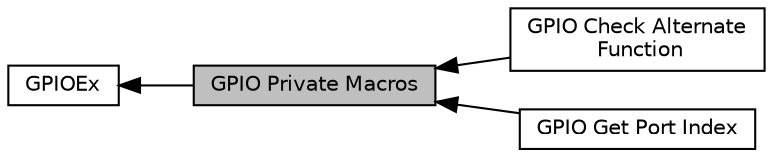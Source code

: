 digraph "GPIO Private Macros"
{
  edge [fontname="Helvetica",fontsize="10",labelfontname="Helvetica",labelfontsize="10"];
  node [fontname="Helvetica",fontsize="10",shape=box];
  rankdir=LR;
  Node2 [label="GPIOEx",height=0.2,width=0.4,color="black", fillcolor="white", style="filled",URL="$group___g_p_i_o_ex.html",tooltip=" "];
  Node4 [label="GPIO Check Alternate\l Function",height=0.2,width=0.4,color="black", fillcolor="white", style="filled",URL="$group___g_p_i_o_ex___i_s___alternat__function__selection.html",tooltip=" "];
  Node3 [label="GPIO Get Port Index",height=0.2,width=0.4,color="black", fillcolor="white", style="filled",URL="$group___g_p_i_o_ex___get___port___index.html",tooltip=" "];
  Node1 [label="GPIO Private Macros",height=0.2,width=0.4,color="black", fillcolor="grey75", style="filled", fontcolor="black",tooltip=" "];
  Node2->Node1 [shape=plaintext, dir="back", style="solid"];
  Node1->Node3 [shape=plaintext, dir="back", style="solid"];
  Node1->Node4 [shape=plaintext, dir="back", style="solid"];
}
